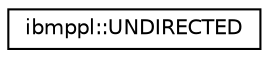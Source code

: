 digraph "Graphical Class Hierarchy"
{
  edge [fontname="Helvetica",fontsize="10",labelfontname="Helvetica",labelfontsize="10"];
  node [fontname="Helvetica",fontsize="10",shape=record];
  rankdir="LR";
  Node1 [label="ibmppl::UNDIRECTED",height=0.2,width=0.4,color="black", fillcolor="white", style="filled",URL="$structibmppl_1_1UNDIRECTED.html",tooltip="Tag class used to specify the graph is undirected. "];
}
